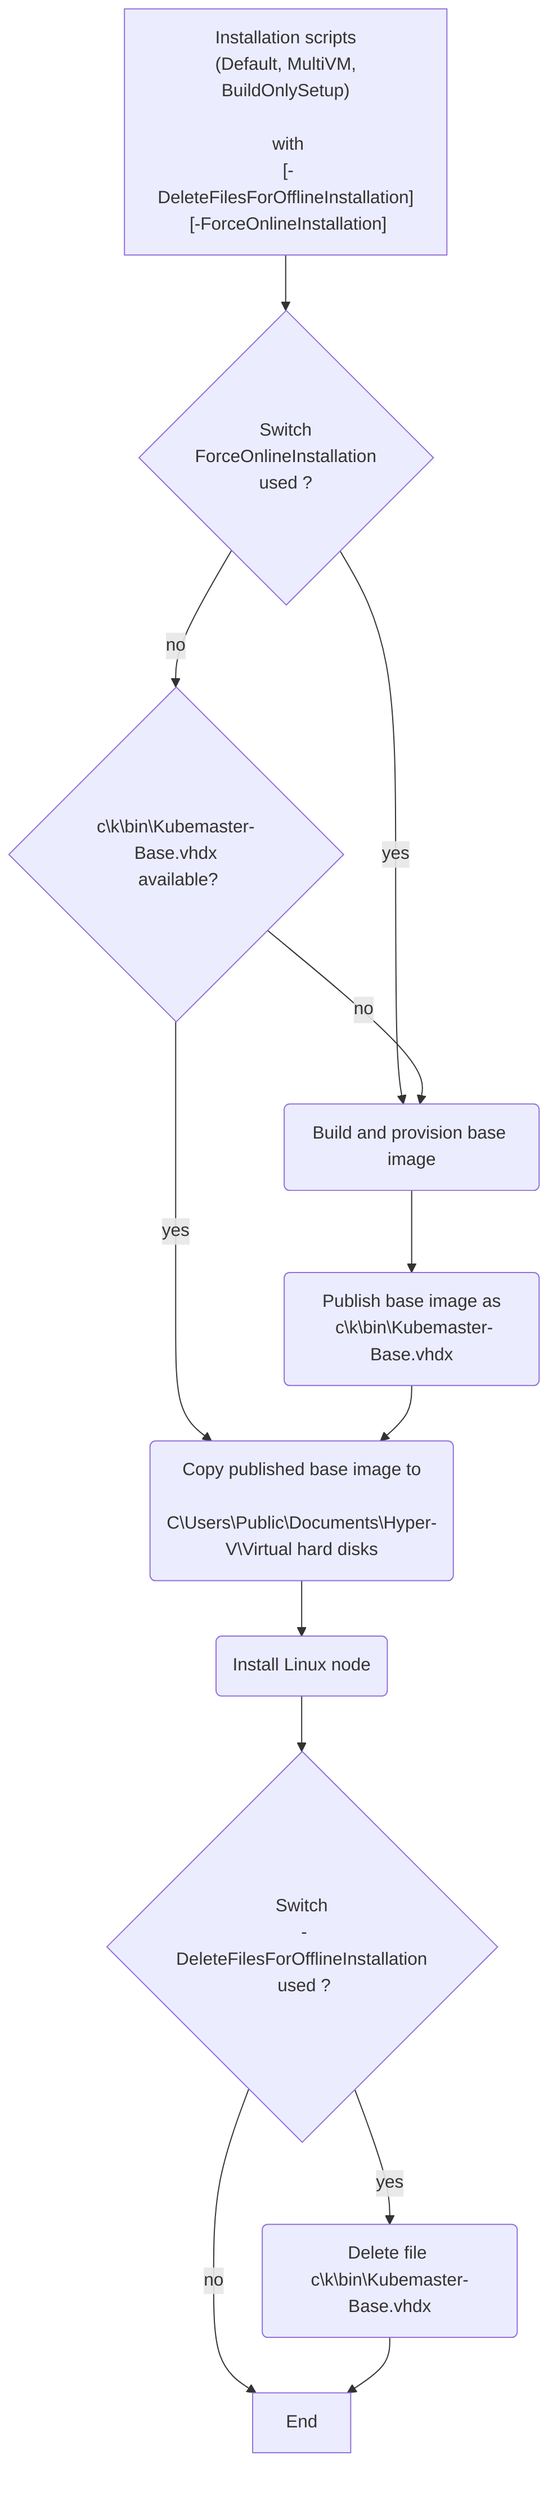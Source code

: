 graph TD
    CallScript["Installation scripts\n (Default, MultiVM, BuildOnlySetup)\n\n with\n [-DeleteFilesForOfflineInstallation]\n [-ForceOnlineInstallation]"] --> if_force_online_installation{"Switch\n ForceOnlineInstallation\n used ?"}
    if_force_online_installation --> |yes| BuildAndProvisionKubemasterBaseImage
    if_force_online_installation --> |no| if_base_image_available{"c\k\bin\Kubemaster-Base.vhdx\n available?"}
    if_base_image_available --> |yes| CopyBaseImage
    if_base_image_available --> |no| BuildAndProvisionKubemasterBaseImage
    BuildAndProvisionKubemasterBaseImage("Build and provision base image") --> PublishBaseImage("Publish base image as\n c\k\bin\Kubemaster-Base.vhdx")
    PublishBaseImage --> CopyBaseImage("Copy published base image to\n C\Users\Public\Documents\Hyper-V\Virtual hard disks")
    CopyBaseImage --> InstallLinuxNode("Install Linux node")
    InstallLinuxNode --> if_delete_files_for_offline_installation{"Switch\n -DeleteFilesForOfflineInstallation\n used ?"}
    if_delete_files_for_offline_installation --> |yes| DeleteBaseImage("Delete file c\k\bin\Kubemaster-Base.vhdx")
    if_delete_files_for_offline_installation --> |no| End
    DeleteBaseImage --> End